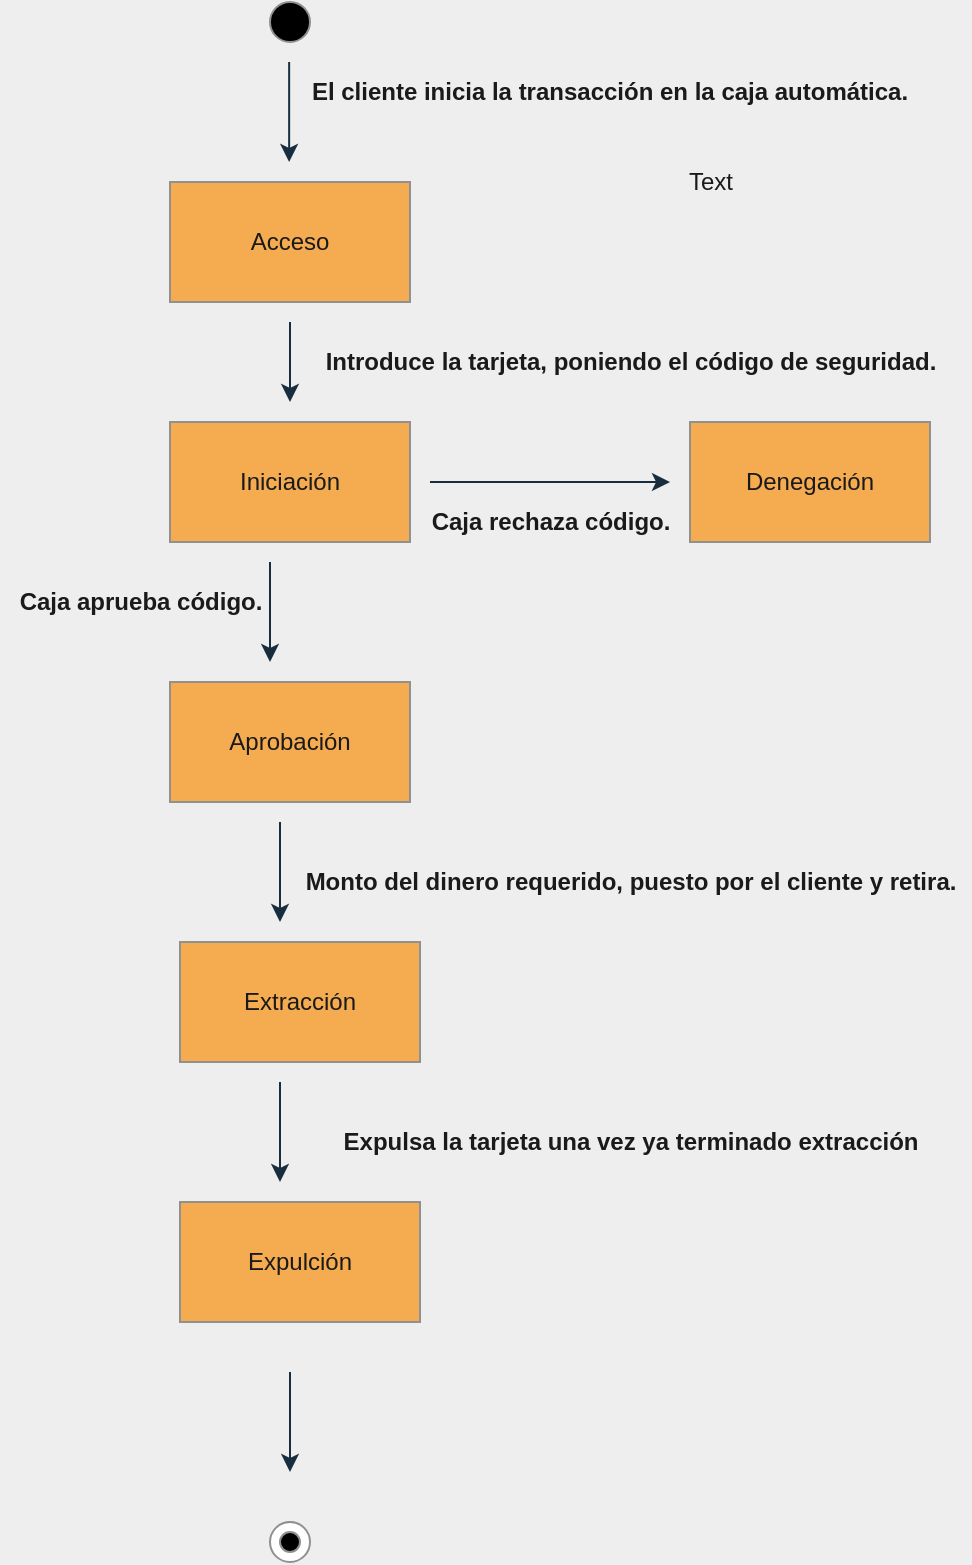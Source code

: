 <mxfile version="18.2.1" type="google"><diagram id="4qH6n0U2E23dmPLrL2TQ" name="Page-1"><mxGraphModel grid="1" page="1" gridSize="10" guides="1" tooltips="1" connect="1" arrows="1" fold="1" pageScale="1" pageWidth="827" pageHeight="1169" background="#EEEEEE" math="0" shadow="0"><root><mxCell id="0"/><mxCell id="1" parent="0"/><mxCell id="jnoWjQOZj6Jp7mEwPlBX-14" value="" style="ellipse;whiteSpace=wrap;html=1;aspect=fixed;fillColor=#FFFFFF;strokeColor=#909090;fontColor=#1A1A1A;" vertex="1" parent="1"><mxGeometry x="170" y="710" width="20" height="20" as="geometry"/></mxCell><mxCell id="jnoWjQOZj6Jp7mEwPlBX-1" value="Acceso" style="rounded=0;whiteSpace=wrap;html=1;fillColor=#F5AB50;strokeColor=#909090;fontColor=#1A1A1A;" vertex="1" parent="1"><mxGeometry x="120" y="40" width="120" height="60" as="geometry"/></mxCell><mxCell id="jnoWjQOZj6Jp7mEwPlBX-2" value="Iniciación" style="rounded=0;whiteSpace=wrap;html=1;fillColor=#F5AB50;strokeColor=#909090;fontColor=#1A1A1A;" vertex="1" parent="1"><mxGeometry x="120" y="160" width="120" height="60" as="geometry"/></mxCell><mxCell id="jnoWjQOZj6Jp7mEwPlBX-12" value="" style="ellipse;whiteSpace=wrap;html=1;aspect=fixed;fillColor=#000000;strokeColor=#909090;fontColor=#1A1A1A;" vertex="1" parent="1"><mxGeometry x="175" y="715" width="10" height="10" as="geometry"/></mxCell><mxCell id="jnoWjQOZj6Jp7mEwPlBX-17" value="Expulción" style="rounded=0;whiteSpace=wrap;html=1;fillColor=#F5AB50;strokeColor=#909090;fontColor=#1A1A1A;" vertex="1" parent="1"><mxGeometry x="125" y="550" width="120" height="60" as="geometry"/></mxCell><mxCell id="jnoWjQOZj6Jp7mEwPlBX-18" value="" style="endArrow=classic;html=1;rounded=0;labelBackgroundColor=#EEEEEE;strokeColor=#182E3E;fontColor=#1A1A1A;" edge="1" parent="1"><mxGeometry width="50" height="50" relative="1" as="geometry"><mxPoint x="180.0" y="635" as="sourcePoint"/><mxPoint x="180.0" y="685" as="targetPoint"/></mxGeometry></mxCell><mxCell id="jnoWjQOZj6Jp7mEwPlBX-19" value="" style="ellipse;whiteSpace=wrap;html=1;aspect=fixed;fillColor=#000000;strokeColor=#909090;fontColor=#1A1A1A;" vertex="1" parent="1"><mxGeometry x="170" y="-50" width="20" height="20" as="geometry"/></mxCell><mxCell id="jnoWjQOZj6Jp7mEwPlBX-20" value="" style="endArrow=classic;html=1;rounded=0;labelBackgroundColor=#EEEEEE;strokeColor=#182E3E;fontColor=#1A1A1A;" edge="1" parent="1"><mxGeometry width="50" height="50" relative="1" as="geometry"><mxPoint x="179.57" y="-20" as="sourcePoint"/><mxPoint x="179.57" y="30" as="targetPoint"/></mxGeometry></mxCell><mxCell id="jnoWjQOZj6Jp7mEwPlBX-21" value="&lt;b&gt;El cliente inicia la transacción en la caja automática.&lt;/b&gt;" style="text;html=1;strokeColor=none;fillColor=none;align=center;verticalAlign=middle;whiteSpace=wrap;rounded=0;fontColor=#1A1A1A;" vertex="1" parent="1"><mxGeometry x="170" y="-20" width="340" height="30" as="geometry"/></mxCell><mxCell id="jnoWjQOZj6Jp7mEwPlBX-22" value="" style="endArrow=classic;html=1;rounded=0;labelBackgroundColor=#EEEEEE;strokeColor=#182E3E;fontColor=#1A1A1A;" edge="1" parent="1"><mxGeometry width="50" height="50" relative="1" as="geometry"><mxPoint x="180" y="110" as="sourcePoint"/><mxPoint x="180" y="150" as="targetPoint"/><Array as="points"/></mxGeometry></mxCell><mxCell id="jnoWjQOZj6Jp7mEwPlBX-31" value="&lt;b&gt;Introduce la tarjeta, poniendo el código de seguridad.&lt;/b&gt;" style="text;html=1;align=center;verticalAlign=middle;resizable=0;points=[];autosize=1;strokeColor=none;fillColor=none;fontColor=#1A1A1A;" vertex="1" parent="1"><mxGeometry x="190" y="120" width="320" height="20" as="geometry"/></mxCell><mxCell id="jnoWjQOZj6Jp7mEwPlBX-32" value="Denegación" style="rounded=0;whiteSpace=wrap;html=1;fillColor=#F5AB50;strokeColor=#909090;fontColor=#1A1A1A;" vertex="1" parent="1"><mxGeometry x="380" y="160" width="120" height="60" as="geometry"/></mxCell><mxCell id="jnoWjQOZj6Jp7mEwPlBX-33" value="Aprobación" style="rounded=0;whiteSpace=wrap;html=1;fillColor=#F5AB50;strokeColor=#909090;fontColor=#1A1A1A;" vertex="1" parent="1"><mxGeometry x="120" y="290" width="120" height="60" as="geometry"/></mxCell><mxCell id="jnoWjQOZj6Jp7mEwPlBX-34" value="" style="endArrow=classic;html=1;rounded=0;labelBackgroundColor=#EEEEEE;strokeColor=#182E3E;fontColor=#1A1A1A;" edge="1" parent="1"><mxGeometry width="50" height="50" relative="1" as="geometry"><mxPoint x="250" y="190" as="sourcePoint"/><mxPoint x="370" y="190" as="targetPoint"/></mxGeometry></mxCell><mxCell id="jnoWjQOZj6Jp7mEwPlBX-35" value="" style="endArrow=classic;html=1;rounded=0;labelBackgroundColor=#EEEEEE;strokeColor=#182E3E;fontColor=#1A1A1A;" edge="1" parent="1"><mxGeometry width="50" height="50" relative="1" as="geometry"><mxPoint x="170" y="230" as="sourcePoint"/><mxPoint x="170" y="280" as="targetPoint"/></mxGeometry></mxCell><mxCell id="jnoWjQOZj6Jp7mEwPlBX-36" value="&lt;b&gt;Caja aprueba código.&lt;/b&gt;" style="text;html=1;align=center;verticalAlign=middle;resizable=0;points=[];autosize=1;strokeColor=none;fillColor=none;fontColor=#1A1A1A;" vertex="1" parent="1"><mxGeometry x="35" y="240" width="140" height="20" as="geometry"/></mxCell><mxCell id="jnoWjQOZj6Jp7mEwPlBX-37" value="&lt;b&gt;Caja rechaza código.&lt;/b&gt;" style="text;html=1;align=center;verticalAlign=middle;resizable=0;points=[];autosize=1;strokeColor=none;fillColor=none;fontColor=#1A1A1A;" vertex="1" parent="1"><mxGeometry x="245" y="200" width="130" height="20" as="geometry"/></mxCell><mxCell id="jnoWjQOZj6Jp7mEwPlBX-38" value="Extracción" style="rounded=0;whiteSpace=wrap;html=1;fillColor=#F5AB50;strokeColor=#909090;fontColor=#1A1A1A;" vertex="1" parent="1"><mxGeometry x="125" y="420" width="120" height="60" as="geometry"/></mxCell><mxCell id="jnoWjQOZj6Jp7mEwPlBX-40" value="" style="endArrow=classic;html=1;rounded=0;labelBackgroundColor=#EEEEEE;strokeColor=#182E3E;fontColor=#1A1A1A;" edge="1" parent="1"><mxGeometry width="50" height="50" relative="1" as="geometry"><mxPoint x="175.0" y="360" as="sourcePoint"/><mxPoint x="175.0" y="410" as="targetPoint"/></mxGeometry></mxCell><mxCell id="jnoWjQOZj6Jp7mEwPlBX-42" value="&lt;b&gt;Monto del dinero requerido, puesto por el cliente y retira.&lt;/b&gt;" style="text;html=1;align=center;verticalAlign=middle;resizable=0;points=[];autosize=1;strokeColor=none;fillColor=none;fontColor=#1A1A1A;" vertex="1" parent="1"><mxGeometry x="180" y="380" width="340" height="20" as="geometry"/></mxCell><mxCell id="jnoWjQOZj6Jp7mEwPlBX-43" value="" style="endArrow=classic;html=1;rounded=0;labelBackgroundColor=#EEEEEE;strokeColor=#182E3E;fontColor=#1A1A1A;" edge="1" parent="1"><mxGeometry width="50" height="50" relative="1" as="geometry"><mxPoint x="175" y="490" as="sourcePoint"/><mxPoint x="175" y="540" as="targetPoint"/></mxGeometry></mxCell><mxCell id="jnoWjQOZj6Jp7mEwPlBX-44" value="&lt;b&gt;Expulsa la tarjeta una vez ya terminado extracción&lt;/b&gt;" style="text;html=1;align=center;verticalAlign=middle;resizable=0;points=[];autosize=1;strokeColor=none;fillColor=none;fontColor=#1A1A1A;" vertex="1" parent="1"><mxGeometry x="200" y="510" width="300" height="20" as="geometry"/></mxCell><mxCell id="0KBUNTU-xpJV2HZZ3R3Q-1" value="Text" style="text;html=1;align=center;verticalAlign=middle;resizable=0;points=[];autosize=1;strokeColor=none;fillColor=none;fontColor=#1A1A1A;" vertex="1" parent="1"><mxGeometry x="370" y="30" width="40" height="20" as="geometry"/></mxCell></root></mxGraphModel></diagram></mxfile>